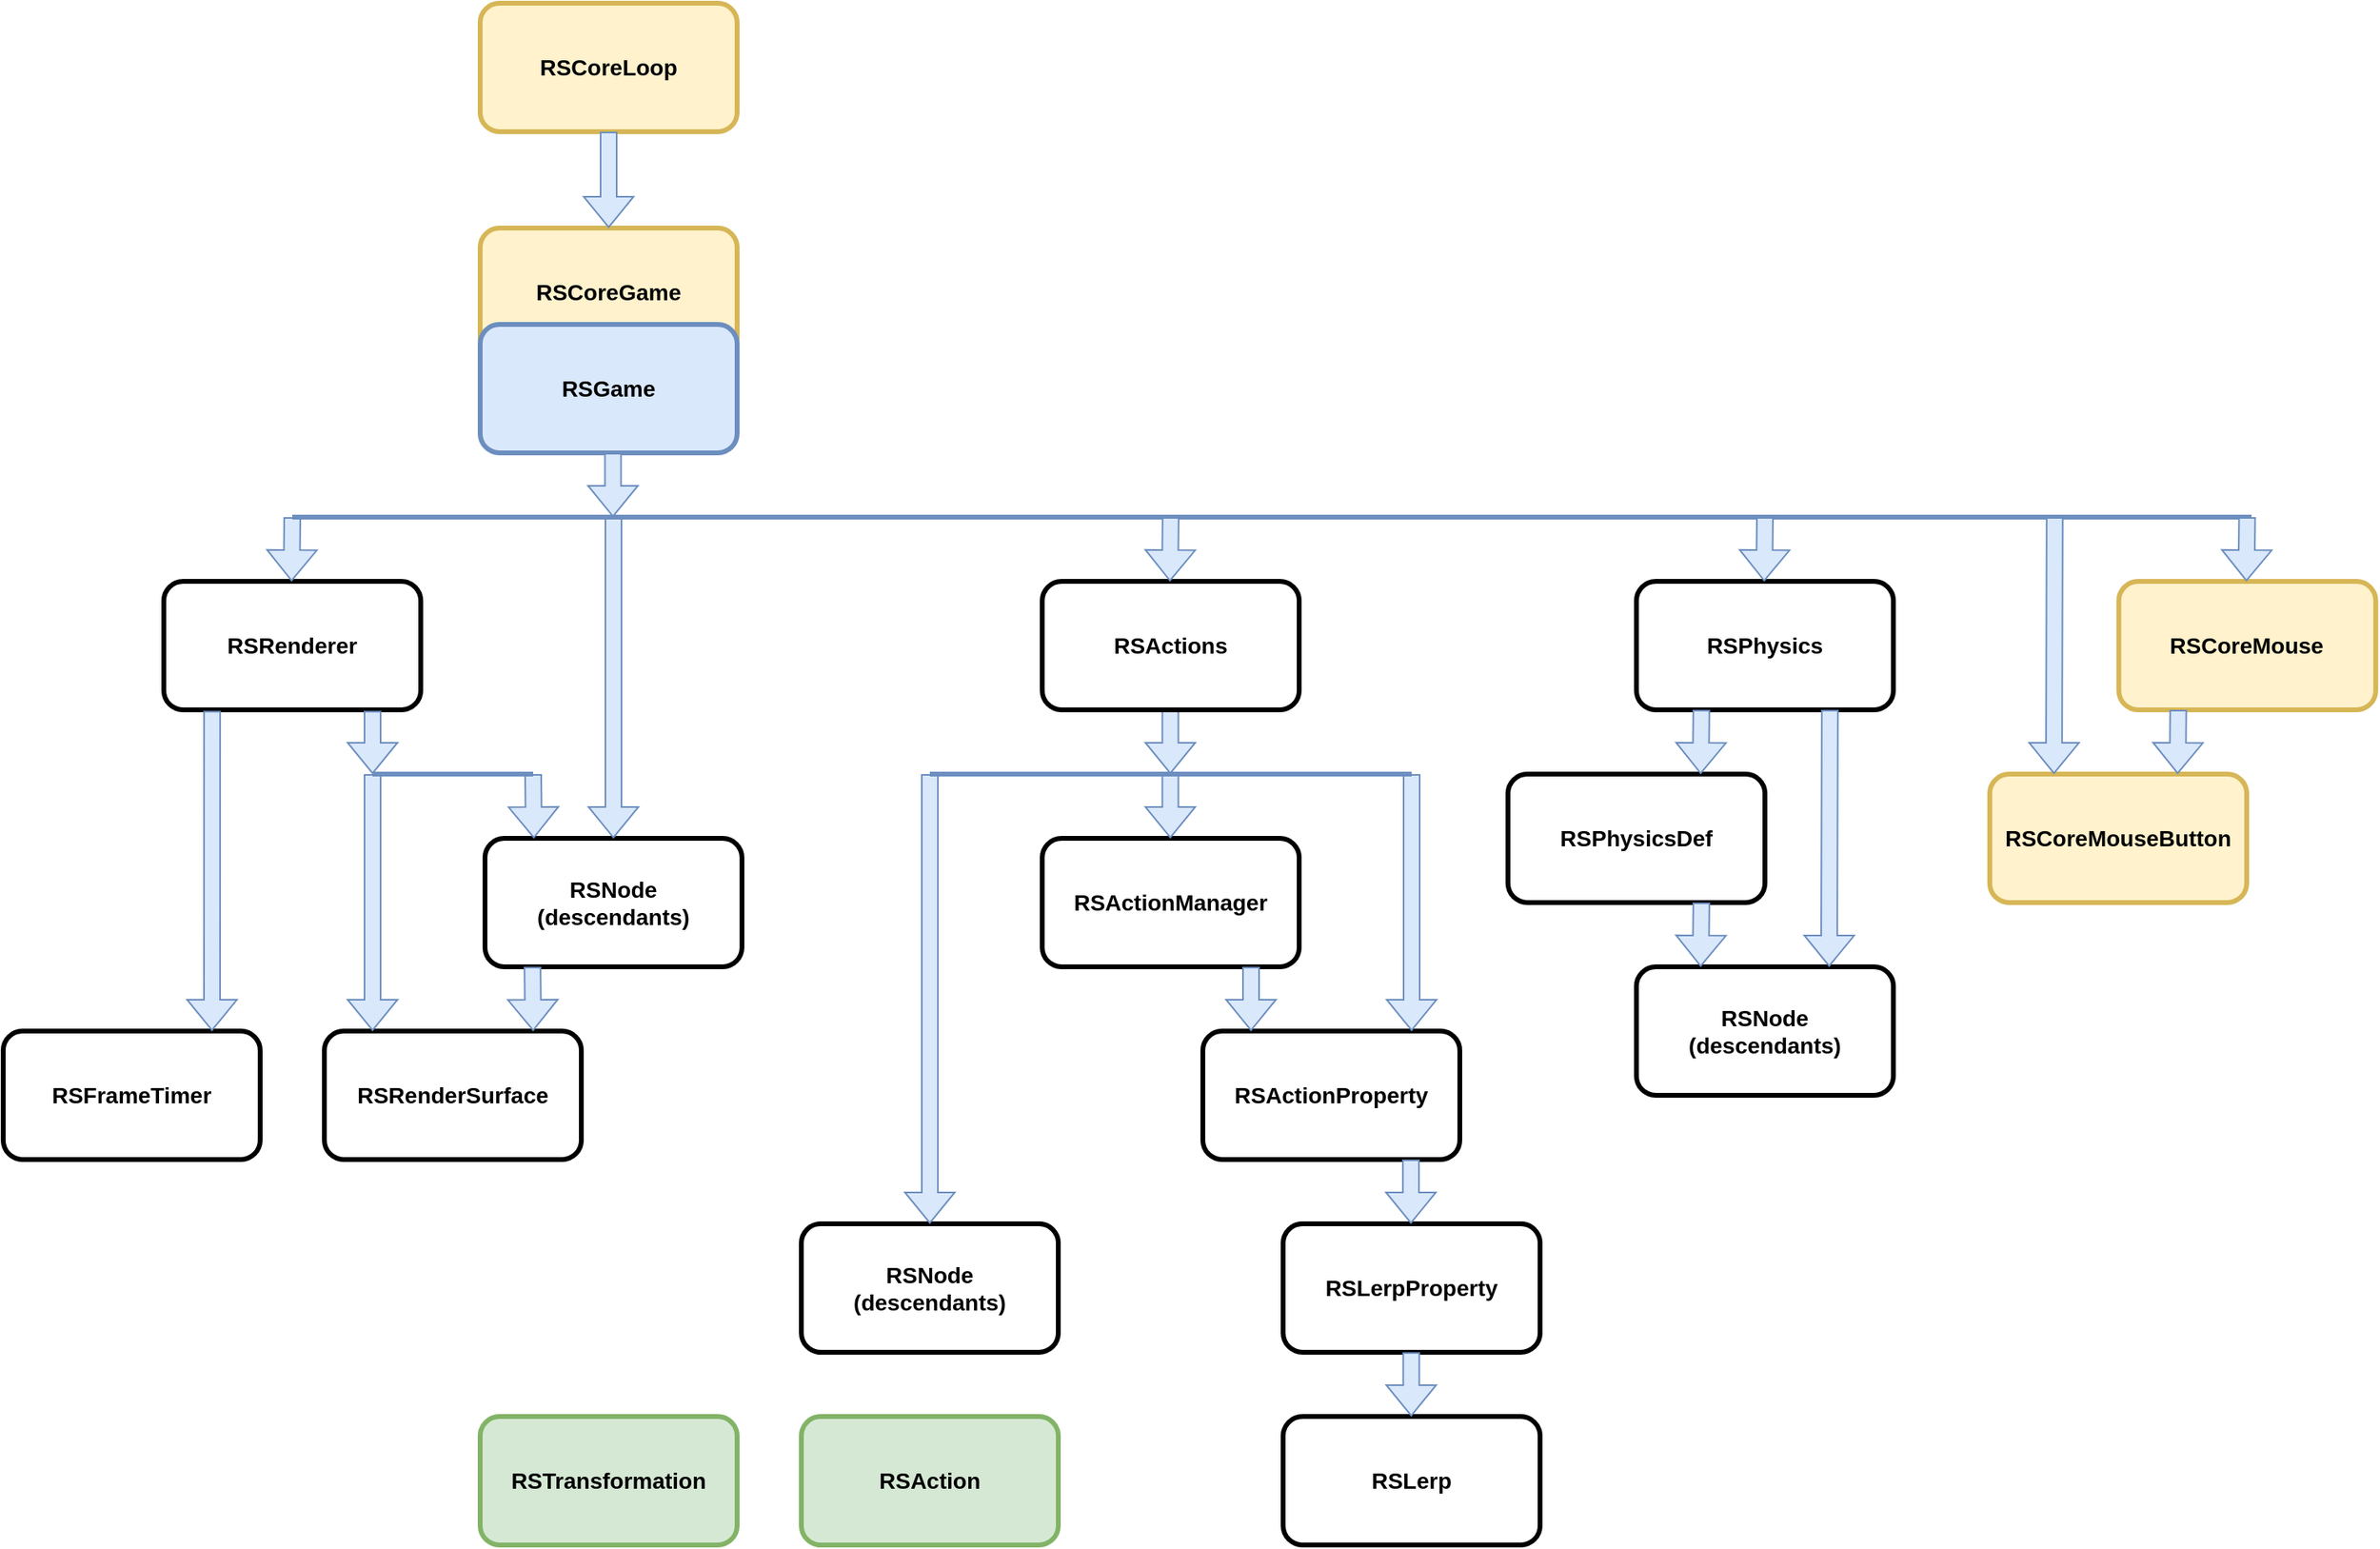<mxfile version="24.0.4" type="device">
  <diagram id="C5RBs43oDa-KdzZeNtuy" name="Page-1">
    <mxGraphModel dx="4157" dy="1400" grid="1" gridSize="10" guides="1" tooltips="1" connect="1" arrows="1" fold="1" page="1" pageScale="1" pageWidth="2336" pageHeight="1654" math="0" shadow="0">
      <root>
        <mxCell id="WIyWlLk6GJQsqaUBKTNV-0" />
        <mxCell id="WIyWlLk6GJQsqaUBKTNV-1" parent="WIyWlLk6GJQsqaUBKTNV-0" />
        <mxCell id="9hhWWo1x4JgwfSFisLxB-0" value="&lt;font style=&quot;font-size: 14px;&quot;&gt;&lt;b&gt;RSCoreLoop&lt;/b&gt;&lt;/font&gt;" style="rounded=1;whiteSpace=wrap;html=1;strokeWidth=3;fillColor=#fff2cc;strokeColor=#d6b656;" parent="WIyWlLk6GJQsqaUBKTNV-1" vertex="1">
          <mxGeometry x="-1903" y="80" width="160" height="80" as="geometry" />
        </mxCell>
        <mxCell id="9hhWWo1x4JgwfSFisLxB-1" value="&lt;b&gt;&lt;font style=&quot;font-size: 14px;&quot;&gt;RSCoreGame&lt;/font&gt;&lt;/b&gt;" style="rounded=1;whiteSpace=wrap;html=1;strokeWidth=3;fillColor=#fff2cc;strokeColor=#d6b656;" parent="WIyWlLk6GJQsqaUBKTNV-1" vertex="1">
          <mxGeometry x="-1903" y="220" width="160" height="80" as="geometry" />
        </mxCell>
        <mxCell id="9hhWWo1x4JgwfSFisLxB-2" value="" style="shape=flexArrow;endArrow=classic;html=1;rounded=0;entryX=0.5;entryY=0;entryDx=0;entryDy=0;fillColor=#dae8fc;strokeColor=#6c8ebf;" parent="WIyWlLk6GJQsqaUBKTNV-1" target="9hhWWo1x4JgwfSFisLxB-1" edge="1">
          <mxGeometry width="50" height="50" relative="1" as="geometry">
            <mxPoint x="-1823" y="160" as="sourcePoint" />
            <mxPoint x="-1633" y="530" as="targetPoint" />
          </mxGeometry>
        </mxCell>
        <mxCell id="9hhWWo1x4JgwfSFisLxB-3" value="&lt;font style=&quot;font-size: 14px;&quot;&gt;&lt;b&gt;RS&lt;/b&gt;&lt;/font&gt;&lt;b style=&quot;font-size: 14px; background-color: initial;&quot;&gt;Renderer&lt;/b&gt;" style="rounded=1;whiteSpace=wrap;html=1;strokeWidth=3;" parent="WIyWlLk6GJQsqaUBKTNV-1" vertex="1">
          <mxGeometry x="-2100" y="440" width="160" height="80" as="geometry" />
        </mxCell>
        <mxCell id="9hhWWo1x4JgwfSFisLxB-5" value="&lt;font style=&quot;font-size: 14px;&quot;&gt;&lt;b&gt;RSFrameTimer&lt;/b&gt;&lt;/font&gt;" style="rounded=1;whiteSpace=wrap;html=1;strokeWidth=3;" parent="WIyWlLk6GJQsqaUBKTNV-1" vertex="1">
          <mxGeometry x="-2200" y="720" width="160" height="80" as="geometry" />
        </mxCell>
        <mxCell id="L3LkOCM5ASd15c8Le6kT-0" value="&lt;font style=&quot;font-size: 14px;&quot;&gt;&lt;b&gt;RSTransformation&lt;/b&gt;&lt;/font&gt;" style="rounded=1;whiteSpace=wrap;html=1;strokeWidth=3;fillColor=#d5e8d4;strokeColor=#82b366;" parent="WIyWlLk6GJQsqaUBKTNV-1" vertex="1">
          <mxGeometry x="-1903" y="960" width="160" height="80" as="geometry" />
        </mxCell>
        <mxCell id="L3LkOCM5ASd15c8Le6kT-5" value="&lt;font style=&quot;font-size: 14px;&quot;&gt;&lt;b&gt;RSGame&lt;/b&gt;&lt;/font&gt;" style="rounded=1;whiteSpace=wrap;html=1;strokeWidth=3;fillColor=#dae8fc;strokeColor=#6c8ebf;" parent="WIyWlLk6GJQsqaUBKTNV-1" vertex="1">
          <mxGeometry x="-1903" y="280" width="160" height="80" as="geometry" />
        </mxCell>
        <mxCell id="L3LkOCM5ASd15c8Le6kT-6" value="&lt;font style=&quot;font-size: 14px;&quot;&gt;&lt;b&gt;RSRenderSurface&lt;/b&gt;&lt;/font&gt;" style="rounded=1;whiteSpace=wrap;html=1;strokeWidth=3;" parent="WIyWlLk6GJQsqaUBKTNV-1" vertex="1">
          <mxGeometry x="-2000" y="720" width="160" height="80" as="geometry" />
        </mxCell>
        <mxCell id="L3LkOCM5ASd15c8Le6kT-7" value="&lt;font style=&quot;font-size: 14px;&quot;&gt;&lt;b&gt;RSNode&lt;br&gt;(descendants)&lt;/b&gt;&lt;/font&gt;" style="rounded=1;whiteSpace=wrap;html=1;strokeWidth=3;" parent="WIyWlLk6GJQsqaUBKTNV-1" vertex="1">
          <mxGeometry x="-1900" y="600" width="160" height="80" as="geometry" />
        </mxCell>
        <mxCell id="v_Y4jyvHzoBe-xqibwZk-14" value="" style="shape=flexArrow;endArrow=classic;html=1;rounded=0;exitX=0.188;exitY=1.022;exitDx=0;exitDy=0;fillColor=#dae8fc;strokeColor=#6c8ebf;exitPerimeter=0;" parent="WIyWlLk6GJQsqaUBKTNV-1" edge="1">
          <mxGeometry width="50" height="50" relative="1" as="geometry">
            <mxPoint x="-2069.92" y="520.64" as="sourcePoint" />
            <mxPoint x="-2070" y="720" as="targetPoint" />
          </mxGeometry>
        </mxCell>
        <mxCell id="v_Y4jyvHzoBe-xqibwZk-15" value="" style="shape=flexArrow;endArrow=classic;html=1;rounded=0;fillColor=#dae8fc;strokeColor=#6c8ebf;entryX=0.5;entryY=0;entryDx=0;entryDy=0;" parent="WIyWlLk6GJQsqaUBKTNV-1" edge="1" target="L3LkOCM5ASd15c8Le6kT-7">
          <mxGeometry width="50" height="50" relative="1" as="geometry">
            <mxPoint x="-1820" y="400" as="sourcePoint" />
            <mxPoint x="-1820" y="560" as="targetPoint" />
          </mxGeometry>
        </mxCell>
        <mxCell id="v_Y4jyvHzoBe-xqibwZk-16" value="" style="shape=flexArrow;endArrow=classic;html=1;rounded=0;entryX=0.5;entryY=0;entryDx=0;entryDy=0;fillColor=#dae8fc;strokeColor=#6c8ebf;" parent="WIyWlLk6GJQsqaUBKTNV-1" edge="1">
          <mxGeometry width="50" height="50" relative="1" as="geometry">
            <mxPoint x="-1820.29" y="360" as="sourcePoint" />
            <mxPoint x="-1820.29" y="400" as="targetPoint" />
          </mxGeometry>
        </mxCell>
        <mxCell id="v_Y4jyvHzoBe-xqibwZk-18" value="" style="shape=flexArrow;endArrow=classic;html=1;rounded=0;entryX=0.5;entryY=0;entryDx=0;entryDy=0;fillColor=#dae8fc;strokeColor=#6c8ebf;" parent="WIyWlLk6GJQsqaUBKTNV-1" edge="1">
          <mxGeometry width="50" height="50" relative="1" as="geometry">
            <mxPoint x="-2020" y="400" as="sourcePoint" />
            <mxPoint x="-2020.42" y="440" as="targetPoint" />
          </mxGeometry>
        </mxCell>
        <mxCell id="v_Y4jyvHzoBe-xqibwZk-19" value="" style="endArrow=none;html=1;rounded=0;fillColor=#dae8fc;strokeColor=#6c8ebf;strokeWidth=3;" parent="WIyWlLk6GJQsqaUBKTNV-1" edge="1">
          <mxGeometry width="50" height="50" relative="1" as="geometry">
            <mxPoint x="-2020" y="400" as="sourcePoint" />
            <mxPoint x="-800" y="400" as="targetPoint" />
          </mxGeometry>
        </mxCell>
        <mxCell id="v_Y4jyvHzoBe-xqibwZk-20" value="" style="shape=flexArrow;endArrow=classic;html=1;rounded=0;exitX=0.5;exitY=1;exitDx=0;exitDy=0;fillColor=#dae8fc;strokeColor=#6c8ebf;" parent="WIyWlLk6GJQsqaUBKTNV-1" edge="1">
          <mxGeometry width="50" height="50" relative="1" as="geometry">
            <mxPoint x="-1870.42" y="680" as="sourcePoint" />
            <mxPoint x="-1870" y="720" as="targetPoint" />
          </mxGeometry>
        </mxCell>
        <mxCell id="v_Y4jyvHzoBe-xqibwZk-22" value="" style="shape=flexArrow;endArrow=classic;html=1;rounded=0;exitX=0.188;exitY=1.022;exitDx=0;exitDy=0;fillColor=#dae8fc;strokeColor=#6c8ebf;exitPerimeter=0;" parent="WIyWlLk6GJQsqaUBKTNV-1" edge="1">
          <mxGeometry width="50" height="50" relative="1" as="geometry">
            <mxPoint x="-1970.0" y="520.64" as="sourcePoint" />
            <mxPoint x="-1970" y="560" as="targetPoint" />
          </mxGeometry>
        </mxCell>
        <mxCell id="qjP8qkZNcT-hQq6BP9LI-0" value="&lt;b&gt;&lt;font style=&quot;font-size: 14px;&quot;&gt;RSCoreMouse&lt;/font&gt;&lt;/b&gt;" style="rounded=1;whiteSpace=wrap;html=1;strokeWidth=3;fillColor=#fff2cc;strokeColor=#d6b656;" parent="WIyWlLk6GJQsqaUBKTNV-1" vertex="1">
          <mxGeometry x="-882.64" y="440" width="160" height="80" as="geometry" />
        </mxCell>
        <mxCell id="qjP8qkZNcT-hQq6BP9LI-1" value="&lt;b&gt;&lt;font style=&quot;font-size: 14px;&quot;&gt;RSCoreMouseButton&lt;/font&gt;&lt;/b&gt;" style="rounded=1;whiteSpace=wrap;html=1;strokeWidth=3;fillColor=#fff2cc;strokeColor=#d6b656;" parent="WIyWlLk6GJQsqaUBKTNV-1" vertex="1">
          <mxGeometry x="-963" y="560" width="160" height="80" as="geometry" />
        </mxCell>
        <mxCell id="qjP8qkZNcT-hQq6BP9LI-2" value="" style="shape=flexArrow;endArrow=classic;html=1;rounded=0;exitX=0.5;exitY=1;exitDx=0;exitDy=0;fillColor=#dae8fc;strokeColor=#6c8ebf;" parent="WIyWlLk6GJQsqaUBKTNV-1" edge="1">
          <mxGeometry width="50" height="50" relative="1" as="geometry">
            <mxPoint x="-845.64" y="520" as="sourcePoint" />
            <mxPoint x="-846" y="560" as="targetPoint" />
          </mxGeometry>
        </mxCell>
        <mxCell id="qjP8qkZNcT-hQq6BP9LI-3" value="" style="shape=flexArrow;endArrow=classic;html=1;rounded=0;entryX=0.5;entryY=0;entryDx=0;entryDy=0;fillColor=#dae8fc;strokeColor=#6c8ebf;" parent="WIyWlLk6GJQsqaUBKTNV-1" edge="1">
          <mxGeometry width="50" height="50" relative="1" as="geometry">
            <mxPoint x="-802.75" y="400" as="sourcePoint" />
            <mxPoint x="-803.17" y="440" as="targetPoint" />
          </mxGeometry>
        </mxCell>
        <mxCell id="qjP8qkZNcT-hQq6BP9LI-5" value="&lt;b&gt;&lt;font style=&quot;font-size: 14px;&quot;&gt;RSActionProperty&lt;/font&gt;&lt;/b&gt;" style="rounded=1;whiteSpace=wrap;html=1;strokeWidth=3;" parent="WIyWlLk6GJQsqaUBKTNV-1" vertex="1">
          <mxGeometry x="-1453" y="720" width="160" height="80" as="geometry" />
        </mxCell>
        <mxCell id="qjP8qkZNcT-hQq6BP9LI-6" value="&lt;b&gt;&lt;font style=&quot;font-size: 14px;&quot;&gt;RSLerpProperty&lt;/font&gt;&lt;/b&gt;" style="rounded=1;whiteSpace=wrap;html=1;strokeWidth=3;" parent="WIyWlLk6GJQsqaUBKTNV-1" vertex="1">
          <mxGeometry x="-1403" y="840" width="160" height="80" as="geometry" />
        </mxCell>
        <mxCell id="BttX0VGHy_LbH_2ELuyp-17" value="" style="edgeStyle=orthogonalEdgeStyle;rounded=0;orthogonalLoop=1;jettySize=auto;html=1;" edge="1" parent="WIyWlLk6GJQsqaUBKTNV-1" source="qjP8qkZNcT-hQq6BP9LI-7" target="qjP8qkZNcT-hQq6BP9LI-6">
          <mxGeometry relative="1" as="geometry" />
        </mxCell>
        <mxCell id="qjP8qkZNcT-hQq6BP9LI-7" value="&lt;b&gt;&lt;font style=&quot;font-size: 14px;&quot;&gt;RSLerp&lt;/font&gt;&lt;/b&gt;" style="rounded=1;whiteSpace=wrap;html=1;strokeWidth=3;" parent="WIyWlLk6GJQsqaUBKTNV-1" vertex="1">
          <mxGeometry x="-1403" y="960" width="160" height="80" as="geometry" />
        </mxCell>
        <mxCell id="qjP8qkZNcT-hQq6BP9LI-9" value="&lt;b&gt;&lt;font style=&quot;font-size: 14px;&quot;&gt;RSActionManager&lt;/font&gt;&lt;/b&gt;" style="rounded=1;whiteSpace=wrap;html=1;strokeWidth=3;" parent="WIyWlLk6GJQsqaUBKTNV-1" vertex="1">
          <mxGeometry x="-1553" y="600" width="160" height="80" as="geometry" />
        </mxCell>
        <mxCell id="qjP8qkZNcT-hQq6BP9LI-13" value="&lt;font style=&quot;font-size: 14px;&quot;&gt;&lt;b&gt;RSNode&lt;br&gt;(descendants)&lt;/b&gt;&lt;/font&gt;" style="rounded=1;whiteSpace=wrap;html=1;strokeWidth=3;" parent="WIyWlLk6GJQsqaUBKTNV-1" vertex="1">
          <mxGeometry x="-1703" y="840" width="160" height="80" as="geometry" />
        </mxCell>
        <mxCell id="qjP8qkZNcT-hQq6BP9LI-14" value="" style="shape=flexArrow;endArrow=classic;html=1;rounded=0;fillColor=#dae8fc;strokeColor=#6c8ebf;" parent="WIyWlLk6GJQsqaUBKTNV-1" edge="1">
          <mxGeometry width="50" height="50" relative="1" as="geometry">
            <mxPoint x="-1623" y="560" as="sourcePoint" />
            <mxPoint x="-1623" y="840" as="targetPoint" />
          </mxGeometry>
        </mxCell>
        <mxCell id="qjP8qkZNcT-hQq6BP9LI-23" value="&lt;b&gt;&lt;font style=&quot;font-size: 14px;&quot;&gt;RSAction&lt;/font&gt;&lt;/b&gt;" style="rounded=1;whiteSpace=wrap;html=1;strokeWidth=3;fillColor=#d5e8d4;strokeColor=#82b366;" parent="WIyWlLk6GJQsqaUBKTNV-1" vertex="1">
          <mxGeometry x="-1703" y="960" width="160" height="80" as="geometry" />
        </mxCell>
        <mxCell id="qjP8qkZNcT-hQq6BP9LI-25" value="" style="shape=flexArrow;endArrow=classic;html=1;rounded=0;entryX=0.5;entryY=0;entryDx=0;entryDy=0;fillColor=#dae8fc;strokeColor=#6c8ebf;" parent="WIyWlLk6GJQsqaUBKTNV-1" edge="1">
          <mxGeometry width="50" height="50" relative="1" as="geometry">
            <mxPoint x="-1423" y="680" as="sourcePoint" />
            <mxPoint x="-1423.0" y="720" as="targetPoint" />
          </mxGeometry>
        </mxCell>
        <mxCell id="qjP8qkZNcT-hQq6BP9LI-28" value="" style="shape=flexArrow;endArrow=classic;html=1;rounded=0;entryX=0.5;entryY=0;entryDx=0;entryDy=0;fillColor=#dae8fc;strokeColor=#6c8ebf;" parent="WIyWlLk6GJQsqaUBKTNV-1" edge="1">
          <mxGeometry width="50" height="50" relative="1" as="geometry">
            <mxPoint x="-1323.43" y="800" as="sourcePoint" />
            <mxPoint x="-1323.43" y="840" as="targetPoint" />
          </mxGeometry>
        </mxCell>
        <mxCell id="qjP8qkZNcT-hQq6BP9LI-29" value="" style="shape=flexArrow;endArrow=classic;html=1;rounded=0;entryX=0.5;entryY=0;entryDx=0;entryDy=0;fillColor=#dae8fc;strokeColor=#6c8ebf;" parent="WIyWlLk6GJQsqaUBKTNV-1" edge="1">
          <mxGeometry width="50" height="50" relative="1" as="geometry">
            <mxPoint x="-1323.24" y="920" as="sourcePoint" />
            <mxPoint x="-1323.24" y="960" as="targetPoint" />
          </mxGeometry>
        </mxCell>
        <mxCell id="qjP8qkZNcT-hQq6BP9LI-30" value="" style="shape=flexArrow;endArrow=classic;html=1;rounded=0;fillColor=#dae8fc;strokeColor=#6c8ebf;" parent="WIyWlLk6GJQsqaUBKTNV-1" edge="1">
          <mxGeometry width="50" height="50" relative="1" as="geometry">
            <mxPoint x="-1323" y="560" as="sourcePoint" />
            <mxPoint x="-1323" y="720" as="targetPoint" />
          </mxGeometry>
        </mxCell>
        <mxCell id="qjP8qkZNcT-hQq6BP9LI-31" value="" style="shape=flexArrow;endArrow=classic;html=1;rounded=0;entryX=0.5;entryY=0;entryDx=0;entryDy=0;fillColor=#dae8fc;strokeColor=#6c8ebf;" parent="WIyWlLk6GJQsqaUBKTNV-1" edge="1">
          <mxGeometry width="50" height="50" relative="1" as="geometry">
            <mxPoint x="-1473.24" y="560" as="sourcePoint" />
            <mxPoint x="-1473.24" y="600" as="targetPoint" />
          </mxGeometry>
        </mxCell>
        <mxCell id="qjP8qkZNcT-hQq6BP9LI-32" value="" style="shape=flexArrow;endArrow=classic;html=1;rounded=0;entryX=0.5;entryY=0;entryDx=0;entryDy=0;fillColor=#dae8fc;strokeColor=#6c8ebf;" parent="WIyWlLk6GJQsqaUBKTNV-1" edge="1">
          <mxGeometry width="50" height="50" relative="1" as="geometry">
            <mxPoint x="-1473.24" y="520" as="sourcePoint" />
            <mxPoint x="-1473.24" y="560" as="targetPoint" />
          </mxGeometry>
        </mxCell>
        <mxCell id="qjP8qkZNcT-hQq6BP9LI-33" value="" style="endArrow=none;html=1;rounded=0;fillColor=#dae8fc;strokeColor=#6c8ebf;strokeWidth=3;" parent="WIyWlLk6GJQsqaUBKTNV-1" edge="1">
          <mxGeometry width="50" height="50" relative="1" as="geometry">
            <mxPoint x="-1623" y="560" as="sourcePoint" />
            <mxPoint x="-1323" y="560" as="targetPoint" />
          </mxGeometry>
        </mxCell>
        <mxCell id="BttX0VGHy_LbH_2ELuyp-0" value="&lt;span style=&quot;font-size: 14px;&quot;&gt;&lt;b&gt;RSActions&lt;/b&gt;&lt;/span&gt;" style="rounded=1;whiteSpace=wrap;html=1;strokeWidth=3;" vertex="1" parent="WIyWlLk6GJQsqaUBKTNV-1">
          <mxGeometry x="-1553" y="440" width="160" height="80" as="geometry" />
        </mxCell>
        <mxCell id="BttX0VGHy_LbH_2ELuyp-1" value="" style="shape=flexArrow;endArrow=classic;html=1;rounded=0;entryX=0.5;entryY=0;entryDx=0;entryDy=0;fillColor=#dae8fc;strokeColor=#6c8ebf;" edge="1" parent="WIyWlLk6GJQsqaUBKTNV-1">
          <mxGeometry width="50" height="50" relative="1" as="geometry">
            <mxPoint x="-1473.06" y="400" as="sourcePoint" />
            <mxPoint x="-1473.48" y="440" as="targetPoint" />
          </mxGeometry>
        </mxCell>
        <mxCell id="BttX0VGHy_LbH_2ELuyp-3" value="" style="shape=flexArrow;endArrow=classic;html=1;rounded=0;exitX=0.5;exitY=1;exitDx=0;exitDy=0;fillColor=#dae8fc;strokeColor=#6c8ebf;" edge="1" parent="WIyWlLk6GJQsqaUBKTNV-1">
          <mxGeometry width="50" height="50" relative="1" as="geometry">
            <mxPoint x="-1870" y="560" as="sourcePoint" />
            <mxPoint x="-1869.58" y="600" as="targetPoint" />
          </mxGeometry>
        </mxCell>
        <mxCell id="BttX0VGHy_LbH_2ELuyp-4" value="" style="shape=flexArrow;endArrow=classic;html=1;rounded=0;exitX=0.5;exitY=1;exitDx=0;exitDy=0;fillColor=#dae8fc;strokeColor=#6c8ebf;" edge="1" parent="WIyWlLk6GJQsqaUBKTNV-1">
          <mxGeometry width="50" height="50" relative="1" as="geometry">
            <mxPoint x="-1970" y="560" as="sourcePoint" />
            <mxPoint x="-1970" y="720" as="targetPoint" />
          </mxGeometry>
        </mxCell>
        <mxCell id="BttX0VGHy_LbH_2ELuyp-5" value="" style="endArrow=none;html=1;rounded=0;fillColor=#dae8fc;strokeColor=#6c8ebf;strokeWidth=3;" edge="1" parent="WIyWlLk6GJQsqaUBKTNV-1">
          <mxGeometry width="50" height="50" relative="1" as="geometry">
            <mxPoint x="-1970" y="560" as="sourcePoint" />
            <mxPoint x="-1870" y="560" as="targetPoint" />
          </mxGeometry>
        </mxCell>
        <mxCell id="BttX0VGHy_LbH_2ELuyp-7" value="" style="shape=flexArrow;endArrow=classic;html=1;rounded=0;entryX=0.25;entryY=0;entryDx=0;entryDy=0;fillColor=#dae8fc;strokeColor=#6c8ebf;" edge="1" parent="WIyWlLk6GJQsqaUBKTNV-1" target="qjP8qkZNcT-hQq6BP9LI-1">
          <mxGeometry width="50" height="50" relative="1" as="geometry">
            <mxPoint x="-922.58" y="400" as="sourcePoint" />
            <mxPoint x="-923.0" y="440" as="targetPoint" />
          </mxGeometry>
        </mxCell>
        <mxCell id="BttX0VGHy_LbH_2ELuyp-10" value="&lt;b&gt;&lt;font style=&quot;font-size: 14px;&quot;&gt;RSPhysics&lt;/font&gt;&lt;/b&gt;" style="rounded=1;whiteSpace=wrap;html=1;strokeWidth=3;" vertex="1" parent="WIyWlLk6GJQsqaUBKTNV-1">
          <mxGeometry x="-1183" y="440" width="160" height="80" as="geometry" />
        </mxCell>
        <mxCell id="BttX0VGHy_LbH_2ELuyp-11" value="&lt;font style=&quot;font-size: 14px;&quot;&gt;&lt;b&gt;RSNode&lt;br&gt;(descendants)&lt;/b&gt;&lt;/font&gt;" style="rounded=1;whiteSpace=wrap;html=1;strokeWidth=3;" vertex="1" parent="WIyWlLk6GJQsqaUBKTNV-1">
          <mxGeometry x="-1183" y="680" width="160" height="80" as="geometry" />
        </mxCell>
        <mxCell id="BttX0VGHy_LbH_2ELuyp-12" value="&lt;b&gt;&lt;font style=&quot;font-size: 14px;&quot;&gt;RSPhysicsDef&lt;/font&gt;&lt;/b&gt;" style="rounded=1;whiteSpace=wrap;html=1;strokeWidth=3;" vertex="1" parent="WIyWlLk6GJQsqaUBKTNV-1">
          <mxGeometry x="-1263" y="560" width="160" height="80" as="geometry" />
        </mxCell>
        <mxCell id="BttX0VGHy_LbH_2ELuyp-13" value="" style="shape=flexArrow;endArrow=classic;html=1;rounded=0;entryX=0.5;entryY=0;entryDx=0;entryDy=0;fillColor=#dae8fc;strokeColor=#6c8ebf;" edge="1" parent="WIyWlLk6GJQsqaUBKTNV-1">
          <mxGeometry width="50" height="50" relative="1" as="geometry">
            <mxPoint x="-1103.0" y="400" as="sourcePoint" />
            <mxPoint x="-1103.42" y="440" as="targetPoint" />
          </mxGeometry>
        </mxCell>
        <mxCell id="BttX0VGHy_LbH_2ELuyp-14" value="" style="shape=flexArrow;endArrow=classic;html=1;rounded=0;entryX=0.5;entryY=0;entryDx=0;entryDy=0;fillColor=#dae8fc;strokeColor=#6c8ebf;" edge="1" parent="WIyWlLk6GJQsqaUBKTNV-1">
          <mxGeometry width="50" height="50" relative="1" as="geometry">
            <mxPoint x="-1142.58" y="520" as="sourcePoint" />
            <mxPoint x="-1143" y="560" as="targetPoint" />
          </mxGeometry>
        </mxCell>
        <mxCell id="BttX0VGHy_LbH_2ELuyp-15" value="" style="shape=flexArrow;endArrow=classic;html=1;rounded=0;entryX=0.5;entryY=0;entryDx=0;entryDy=0;fillColor=#dae8fc;strokeColor=#6c8ebf;" edge="1" parent="WIyWlLk6GJQsqaUBKTNV-1">
          <mxGeometry width="50" height="50" relative="1" as="geometry">
            <mxPoint x="-1142.58" y="640" as="sourcePoint" />
            <mxPoint x="-1143" y="680" as="targetPoint" />
          </mxGeometry>
        </mxCell>
        <mxCell id="BttX0VGHy_LbH_2ELuyp-16" value="" style="shape=flexArrow;endArrow=classic;html=1;rounded=0;entryX=0.75;entryY=0;entryDx=0;entryDy=0;fillColor=#dae8fc;strokeColor=#6c8ebf;" edge="1" parent="WIyWlLk6GJQsqaUBKTNV-1" target="BttX0VGHy_LbH_2ELuyp-11">
          <mxGeometry width="50" height="50" relative="1" as="geometry">
            <mxPoint x="-1062.58" y="520" as="sourcePoint" />
            <mxPoint x="-1063" y="560" as="targetPoint" />
          </mxGeometry>
        </mxCell>
      </root>
    </mxGraphModel>
  </diagram>
</mxfile>
